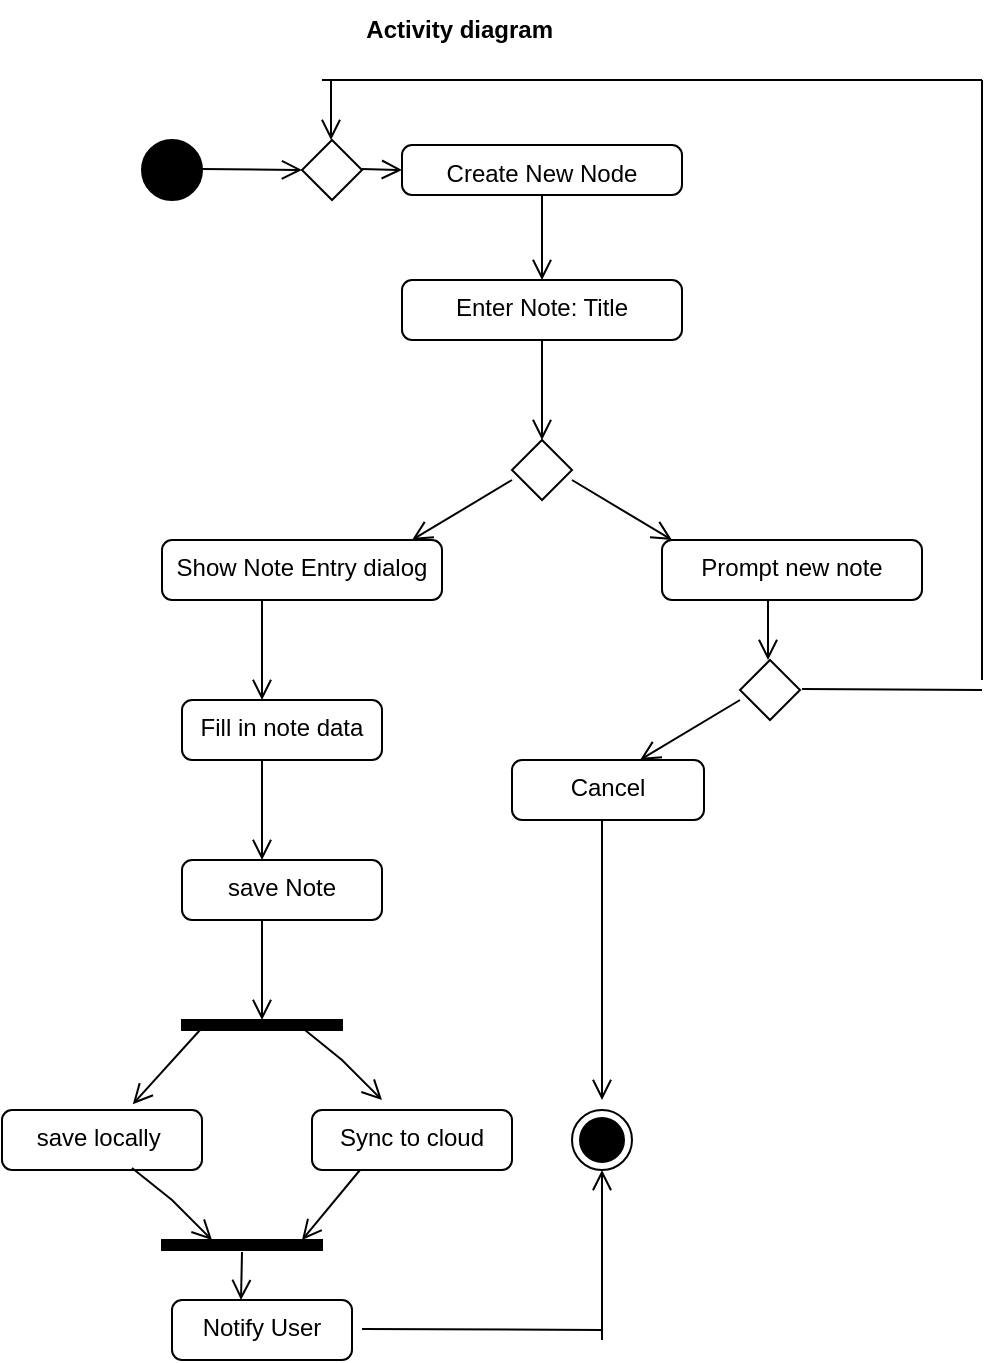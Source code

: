 <mxfile version="26.1.1">
  <diagram name="Page-1" id="JJFa7x37ztWw5snCUYZw">
    <mxGraphModel dx="889" dy="575" grid="1" gridSize="10" guides="1" tooltips="1" connect="1" arrows="1" fold="1" page="1" pageScale="1" pageWidth="827" pageHeight="1169" math="0" shadow="0">
      <root>
        <mxCell id="0" />
        <mxCell id="1" parent="0" />
        <mxCell id="2Ve1BFbUML3VhjEChQl6-1" value="" style="ellipse;fillColor=strokeColor;html=1;" vertex="1" parent="1">
          <mxGeometry x="100" y="70" width="30" height="30" as="geometry" />
        </mxCell>
        <mxCell id="2Ve1BFbUML3VhjEChQl6-2" value="Create New Node" style="html=1;align=center;verticalAlign=top;rounded=1;absoluteArcSize=1;arcSize=10;dashed=0;whiteSpace=wrap;" vertex="1" parent="1">
          <mxGeometry x="230" y="72.5" width="140" height="25" as="geometry" />
        </mxCell>
        <mxCell id="2Ve1BFbUML3VhjEChQl6-3" value="" style="endArrow=open;startArrow=none;endFill=0;startFill=0;endSize=8;html=1;verticalAlign=bottom;labelBackgroundColor=none;strokeWidth=1;rounded=0;" edge="1" parent="1">
          <mxGeometry width="160" relative="1" as="geometry">
            <mxPoint x="130" y="84.5" as="sourcePoint" />
            <mxPoint x="180" y="85" as="targetPoint" />
          </mxGeometry>
        </mxCell>
        <mxCell id="2Ve1BFbUML3VhjEChQl6-4" value="Enter Note: Title" style="html=1;align=center;verticalAlign=top;rounded=1;absoluteArcSize=1;arcSize=10;dashed=0;whiteSpace=wrap;" vertex="1" parent="1">
          <mxGeometry x="230" y="140" width="140" height="30" as="geometry" />
        </mxCell>
        <mxCell id="2Ve1BFbUML3VhjEChQl6-5" value="" style="endArrow=open;startArrow=none;endFill=0;startFill=0;endSize=8;html=1;verticalAlign=bottom;labelBackgroundColor=none;strokeWidth=1;rounded=0;exitX=0.5;exitY=1;exitDx=0;exitDy=0;" edge="1" parent="1" source="2Ve1BFbUML3VhjEChQl6-2">
          <mxGeometry width="160" relative="1" as="geometry">
            <mxPoint x="430" y="120" as="sourcePoint" />
            <mxPoint x="300" y="140" as="targetPoint" />
          </mxGeometry>
        </mxCell>
        <mxCell id="2Ve1BFbUML3VhjEChQl6-6" value="" style="rhombus;" vertex="1" parent="1">
          <mxGeometry x="285" y="220" width="30" height="30" as="geometry" />
        </mxCell>
        <mxCell id="2Ve1BFbUML3VhjEChQl6-7" value="" style="endArrow=open;startArrow=none;endFill=0;startFill=0;endSize=8;html=1;verticalAlign=bottom;labelBackgroundColor=none;strokeWidth=1;rounded=0;exitX=0.5;exitY=1;exitDx=0;exitDy=0;" edge="1" parent="1" source="2Ve1BFbUML3VhjEChQl6-4">
          <mxGeometry width="160" relative="1" as="geometry">
            <mxPoint x="294.5" y="190" as="sourcePoint" />
            <mxPoint x="300" y="220" as="targetPoint" />
          </mxGeometry>
        </mxCell>
        <mxCell id="2Ve1BFbUML3VhjEChQl6-8" value="" style="endArrow=open;startArrow=none;endFill=0;startFill=0;endSize=8;html=1;verticalAlign=bottom;labelBackgroundColor=none;strokeWidth=1;rounded=0;exitX=0.5;exitY=1;exitDx=0;exitDy=0;" edge="1" parent="1">
          <mxGeometry width="160" relative="1" as="geometry">
            <mxPoint x="285" y="240" as="sourcePoint" />
            <mxPoint x="235" y="270" as="targetPoint" />
          </mxGeometry>
        </mxCell>
        <mxCell id="2Ve1BFbUML3VhjEChQl6-9" value="" style="endArrow=open;startArrow=none;endFill=0;startFill=0;endSize=8;html=1;verticalAlign=bottom;labelBackgroundColor=none;strokeWidth=1;rounded=0;" edge="1" parent="1">
          <mxGeometry width="160" relative="1" as="geometry">
            <mxPoint x="315" y="240" as="sourcePoint" />
            <mxPoint x="365" y="270" as="targetPoint" />
          </mxGeometry>
        </mxCell>
        <mxCell id="2Ve1BFbUML3VhjEChQl6-10" value="Prompt new note" style="html=1;align=center;verticalAlign=top;rounded=1;absoluteArcSize=1;arcSize=10;dashed=0;whiteSpace=wrap;" vertex="1" parent="1">
          <mxGeometry x="360" y="270" width="130" height="30" as="geometry" />
        </mxCell>
        <mxCell id="2Ve1BFbUML3VhjEChQl6-11" value="Show Note Entry dialog" style="html=1;align=center;verticalAlign=top;rounded=1;absoluteArcSize=1;arcSize=10;dashed=0;whiteSpace=wrap;" vertex="1" parent="1">
          <mxGeometry x="110" y="270" width="140" height="30" as="geometry" />
        </mxCell>
        <mxCell id="2Ve1BFbUML3VhjEChQl6-12" value="" style="rhombus;" vertex="1" parent="1">
          <mxGeometry x="399" y="330" width="30" height="30" as="geometry" />
        </mxCell>
        <mxCell id="2Ve1BFbUML3VhjEChQl6-15" value="Cancel" style="html=1;align=center;verticalAlign=top;rounded=1;absoluteArcSize=1;arcSize=10;dashed=0;whiteSpace=wrap;" vertex="1" parent="1">
          <mxGeometry x="285" y="380" width="96" height="30" as="geometry" />
        </mxCell>
        <mxCell id="2Ve1BFbUML3VhjEChQl6-19" value="" style="endArrow=open;startArrow=none;endFill=0;startFill=0;endSize=8;html=1;verticalAlign=bottom;labelBackgroundColor=none;strokeWidth=1;rounded=0;exitX=0.5;exitY=1;exitDx=0;exitDy=0;" edge="1" parent="1">
          <mxGeometry width="160" relative="1" as="geometry">
            <mxPoint x="399" y="350" as="sourcePoint" />
            <mxPoint x="349" y="380" as="targetPoint" />
          </mxGeometry>
        </mxCell>
        <mxCell id="2Ve1BFbUML3VhjEChQl6-21" value="" style="endArrow=open;startArrow=none;endFill=0;startFill=0;endSize=8;html=1;verticalAlign=bottom;labelBackgroundColor=none;strokeWidth=1;rounded=0;" edge="1" parent="1">
          <mxGeometry width="160" relative="1" as="geometry">
            <mxPoint x="413" y="300" as="sourcePoint" />
            <mxPoint x="413" y="330" as="targetPoint" />
          </mxGeometry>
        </mxCell>
        <mxCell id="2Ve1BFbUML3VhjEChQl6-22" value="" style="ellipse;html=1;shape=endState;fillColor=strokeColor;" vertex="1" parent="1">
          <mxGeometry x="315" y="555" width="30" height="30" as="geometry" />
        </mxCell>
        <mxCell id="2Ve1BFbUML3VhjEChQl6-23" value="" style="endArrow=open;startArrow=none;endFill=0;startFill=0;endSize=8;html=1;verticalAlign=bottom;labelBackgroundColor=none;strokeWidth=1;rounded=0;" edge="1" parent="1">
          <mxGeometry width="160" relative="1" as="geometry">
            <mxPoint x="330" y="410" as="sourcePoint" />
            <mxPoint x="330" y="550" as="targetPoint" />
          </mxGeometry>
        </mxCell>
        <mxCell id="2Ve1BFbUML3VhjEChQl6-24" value="" style="rhombus;" vertex="1" parent="1">
          <mxGeometry x="180" y="70" width="30" height="30" as="geometry" />
        </mxCell>
        <mxCell id="2Ve1BFbUML3VhjEChQl6-26" value="" style="endArrow=open;startArrow=none;endFill=0;startFill=0;endSize=8;html=1;verticalAlign=bottom;labelBackgroundColor=none;strokeWidth=1;rounded=0;entryX=0;entryY=0.5;entryDx=0;entryDy=0;" edge="1" parent="1" target="2Ve1BFbUML3VhjEChQl6-2">
          <mxGeometry width="160" relative="1" as="geometry">
            <mxPoint x="210" y="84.5" as="sourcePoint" />
            <mxPoint x="260" y="85" as="targetPoint" />
          </mxGeometry>
        </mxCell>
        <mxCell id="2Ve1BFbUML3VhjEChQl6-27" value="" style="endArrow=open;startArrow=none;endFill=0;startFill=0;endSize=8;html=1;verticalAlign=bottom;labelBackgroundColor=none;strokeWidth=1;rounded=0;" edge="1" parent="1">
          <mxGeometry width="160" relative="1" as="geometry">
            <mxPoint x="194.5" y="40" as="sourcePoint" />
            <mxPoint x="194.5" y="70" as="targetPoint" />
          </mxGeometry>
        </mxCell>
        <mxCell id="2Ve1BFbUML3VhjEChQl6-28" value="" style="endArrow=none;html=1;rounded=0;" edge="1" parent="1">
          <mxGeometry width="50" height="50" relative="1" as="geometry">
            <mxPoint x="520" y="40" as="sourcePoint" />
            <mxPoint x="190" y="40" as="targetPoint" />
          </mxGeometry>
        </mxCell>
        <mxCell id="2Ve1BFbUML3VhjEChQl6-29" value="" style="endArrow=none;html=1;rounded=0;" edge="1" parent="1">
          <mxGeometry width="50" height="50" relative="1" as="geometry">
            <mxPoint x="520" y="345" as="sourcePoint" />
            <mxPoint x="430" y="344.5" as="targetPoint" />
          </mxGeometry>
        </mxCell>
        <mxCell id="2Ve1BFbUML3VhjEChQl6-30" value="" style="endArrow=none;html=1;rounded=0;" edge="1" parent="1">
          <mxGeometry width="50" height="50" relative="1" as="geometry">
            <mxPoint x="520" y="40" as="sourcePoint" />
            <mxPoint x="520" y="340" as="targetPoint" />
          </mxGeometry>
        </mxCell>
        <mxCell id="2Ve1BFbUML3VhjEChQl6-31" value="Fill in note data" style="html=1;align=center;verticalAlign=top;rounded=1;absoluteArcSize=1;arcSize=10;dashed=0;whiteSpace=wrap;" vertex="1" parent="1">
          <mxGeometry x="120" y="350" width="100" height="30" as="geometry" />
        </mxCell>
        <mxCell id="2Ve1BFbUML3VhjEChQl6-32" value="save Note" style="html=1;align=center;verticalAlign=top;rounded=1;absoluteArcSize=1;arcSize=10;dashed=0;whiteSpace=wrap;" vertex="1" parent="1">
          <mxGeometry x="120" y="430" width="100" height="30" as="geometry" />
        </mxCell>
        <mxCell id="2Ve1BFbUML3VhjEChQl6-33" value="" style="endArrow=open;startArrow=none;endFill=0;startFill=0;endSize=8;html=1;verticalAlign=bottom;labelBackgroundColor=none;strokeWidth=1;rounded=0;exitX=0.5;exitY=1;exitDx=0;exitDy=0;" edge="1" parent="1">
          <mxGeometry width="160" relative="1" as="geometry">
            <mxPoint x="160" y="300" as="sourcePoint" />
            <mxPoint x="160" y="350" as="targetPoint" />
          </mxGeometry>
        </mxCell>
        <mxCell id="2Ve1BFbUML3VhjEChQl6-34" value="" style="endArrow=open;startArrow=none;endFill=0;startFill=0;endSize=8;html=1;verticalAlign=bottom;labelBackgroundColor=none;strokeWidth=1;rounded=0;exitX=0.5;exitY=1;exitDx=0;exitDy=0;" edge="1" parent="1">
          <mxGeometry width="160" relative="1" as="geometry">
            <mxPoint x="160" y="380" as="sourcePoint" />
            <mxPoint x="160" y="430" as="targetPoint" />
          </mxGeometry>
        </mxCell>
        <mxCell id="2Ve1BFbUML3VhjEChQl6-36" value="" style="html=1;points=[];perimeter=orthogonalPerimeter;fillColor=strokeColor;direction=south;" vertex="1" parent="1">
          <mxGeometry x="120" y="510" width="80" height="5" as="geometry" />
        </mxCell>
        <mxCell id="2Ve1BFbUML3VhjEChQl6-37" value="" style="endArrow=open;startArrow=none;endFill=0;startFill=0;endSize=8;html=1;verticalAlign=bottom;labelBackgroundColor=none;strokeWidth=1;rounded=0;exitX=0.5;exitY=1;exitDx=0;exitDy=0;" edge="1" parent="1">
          <mxGeometry width="160" relative="1" as="geometry">
            <mxPoint x="160" y="460" as="sourcePoint" />
            <mxPoint x="160" y="510" as="targetPoint" />
          </mxGeometry>
        </mxCell>
        <mxCell id="2Ve1BFbUML3VhjEChQl6-38" value="save locally&amp;nbsp;" style="html=1;align=center;verticalAlign=top;rounded=1;absoluteArcSize=1;arcSize=10;dashed=0;whiteSpace=wrap;" vertex="1" parent="1">
          <mxGeometry x="30" y="555" width="100" height="30" as="geometry" />
        </mxCell>
        <mxCell id="2Ve1BFbUML3VhjEChQl6-39" value="Sync to cloud" style="html=1;align=center;verticalAlign=top;rounded=1;absoluteArcSize=1;arcSize=10;dashed=0;whiteSpace=wrap;" vertex="1" parent="1">
          <mxGeometry x="185" y="555" width="100" height="30" as="geometry" />
        </mxCell>
        <mxCell id="2Ve1BFbUML3VhjEChQl6-40" value="" style="endArrow=open;startArrow=none;endFill=0;startFill=0;endSize=8;html=1;verticalAlign=bottom;labelBackgroundColor=none;strokeWidth=1;rounded=0;exitX=0.5;exitY=1;exitDx=0;exitDy=0;entryX=0.654;entryY=-0.097;entryDx=0;entryDy=0;entryPerimeter=0;" edge="1" parent="1" target="2Ve1BFbUML3VhjEChQl6-38">
          <mxGeometry width="160" relative="1" as="geometry">
            <mxPoint x="129" y="515" as="sourcePoint" />
            <mxPoint x="129" y="565" as="targetPoint" />
          </mxGeometry>
        </mxCell>
        <mxCell id="2Ve1BFbUML3VhjEChQl6-41" value="" style="endArrow=open;startArrow=none;endFill=0;startFill=0;endSize=8;html=1;verticalAlign=bottom;labelBackgroundColor=none;strokeWidth=1;rounded=0;exitX=0.819;exitY=0.245;exitDx=0;exitDy=0;exitPerimeter=0;" edge="1" parent="1" source="2Ve1BFbUML3VhjEChQl6-36">
          <mxGeometry width="160" relative="1" as="geometry">
            <mxPoint x="139" y="525" as="sourcePoint" />
            <mxPoint x="220" y="550" as="targetPoint" />
            <Array as="points">
              <mxPoint x="200" y="530" />
            </Array>
          </mxGeometry>
        </mxCell>
        <mxCell id="2Ve1BFbUML3VhjEChQl6-42" value="Notify User" style="html=1;align=center;verticalAlign=top;rounded=1;absoluteArcSize=1;arcSize=10;dashed=0;whiteSpace=wrap;" vertex="1" parent="1">
          <mxGeometry x="115" y="650" width="90" height="30" as="geometry" />
        </mxCell>
        <mxCell id="2Ve1BFbUML3VhjEChQl6-43" value="" style="html=1;points=[];perimeter=orthogonalPerimeter;fillColor=strokeColor;direction=south;" vertex="1" parent="1">
          <mxGeometry x="110" y="620" width="80" height="5" as="geometry" />
        </mxCell>
        <mxCell id="2Ve1BFbUML3VhjEChQl6-44" value="" style="endArrow=open;startArrow=none;endFill=0;startFill=0;endSize=8;html=1;verticalAlign=bottom;labelBackgroundColor=none;strokeWidth=1;rounded=0;exitX=0.819;exitY=0.245;exitDx=0;exitDy=0;exitPerimeter=0;" edge="1" parent="1">
          <mxGeometry width="160" relative="1" as="geometry">
            <mxPoint x="95" y="584" as="sourcePoint" />
            <mxPoint x="135" y="620" as="targetPoint" />
            <Array as="points">
              <mxPoint x="115" y="600" />
            </Array>
          </mxGeometry>
        </mxCell>
        <mxCell id="2Ve1BFbUML3VhjEChQl6-45" value="" style="endArrow=open;startArrow=none;endFill=0;startFill=0;endSize=8;html=1;verticalAlign=bottom;labelBackgroundColor=none;strokeWidth=1;rounded=0;exitX=0.5;exitY=1;exitDx=0;exitDy=0;" edge="1" parent="1">
          <mxGeometry width="160" relative="1" as="geometry">
            <mxPoint x="209" y="585" as="sourcePoint" />
            <mxPoint x="180" y="620" as="targetPoint" />
          </mxGeometry>
        </mxCell>
        <mxCell id="2Ve1BFbUML3VhjEChQl6-46" value="" style="endArrow=open;startArrow=none;endFill=0;startFill=0;endSize=8;html=1;verticalAlign=bottom;labelBackgroundColor=none;strokeWidth=1;rounded=0;" edge="1" parent="1">
          <mxGeometry width="160" relative="1" as="geometry">
            <mxPoint x="150" y="626" as="sourcePoint" />
            <mxPoint x="149.5" y="650" as="targetPoint" />
          </mxGeometry>
        </mxCell>
        <mxCell id="2Ve1BFbUML3VhjEChQl6-47" value="" style="endArrow=none;html=1;rounded=0;" edge="1" parent="1">
          <mxGeometry width="50" height="50" relative="1" as="geometry">
            <mxPoint x="330" y="665" as="sourcePoint" />
            <mxPoint x="210" y="664.5" as="targetPoint" />
          </mxGeometry>
        </mxCell>
        <mxCell id="2Ve1BFbUML3VhjEChQl6-48" value="" style="endArrow=open;startArrow=none;endFill=0;startFill=0;endSize=8;html=1;verticalAlign=bottom;labelBackgroundColor=none;strokeWidth=1;rounded=0;entryX=0.5;entryY=1;entryDx=0;entryDy=0;" edge="1" parent="1" target="2Ve1BFbUML3VhjEChQl6-22">
          <mxGeometry width="160" relative="1" as="geometry">
            <mxPoint x="330" y="670" as="sourcePoint" />
            <mxPoint x="429" y="610" as="targetPoint" />
          </mxGeometry>
        </mxCell>
        <mxCell id="2Ve1BFbUML3VhjEChQl6-49" value="&lt;b&gt;Activity diagram&amp;nbsp;&lt;/b&gt;" style="text;html=1;align=center;verticalAlign=middle;resizable=0;points=[];autosize=1;strokeColor=none;fillColor=none;" vertex="1" parent="1">
          <mxGeometry x="200" width="120" height="30" as="geometry" />
        </mxCell>
      </root>
    </mxGraphModel>
  </diagram>
</mxfile>
